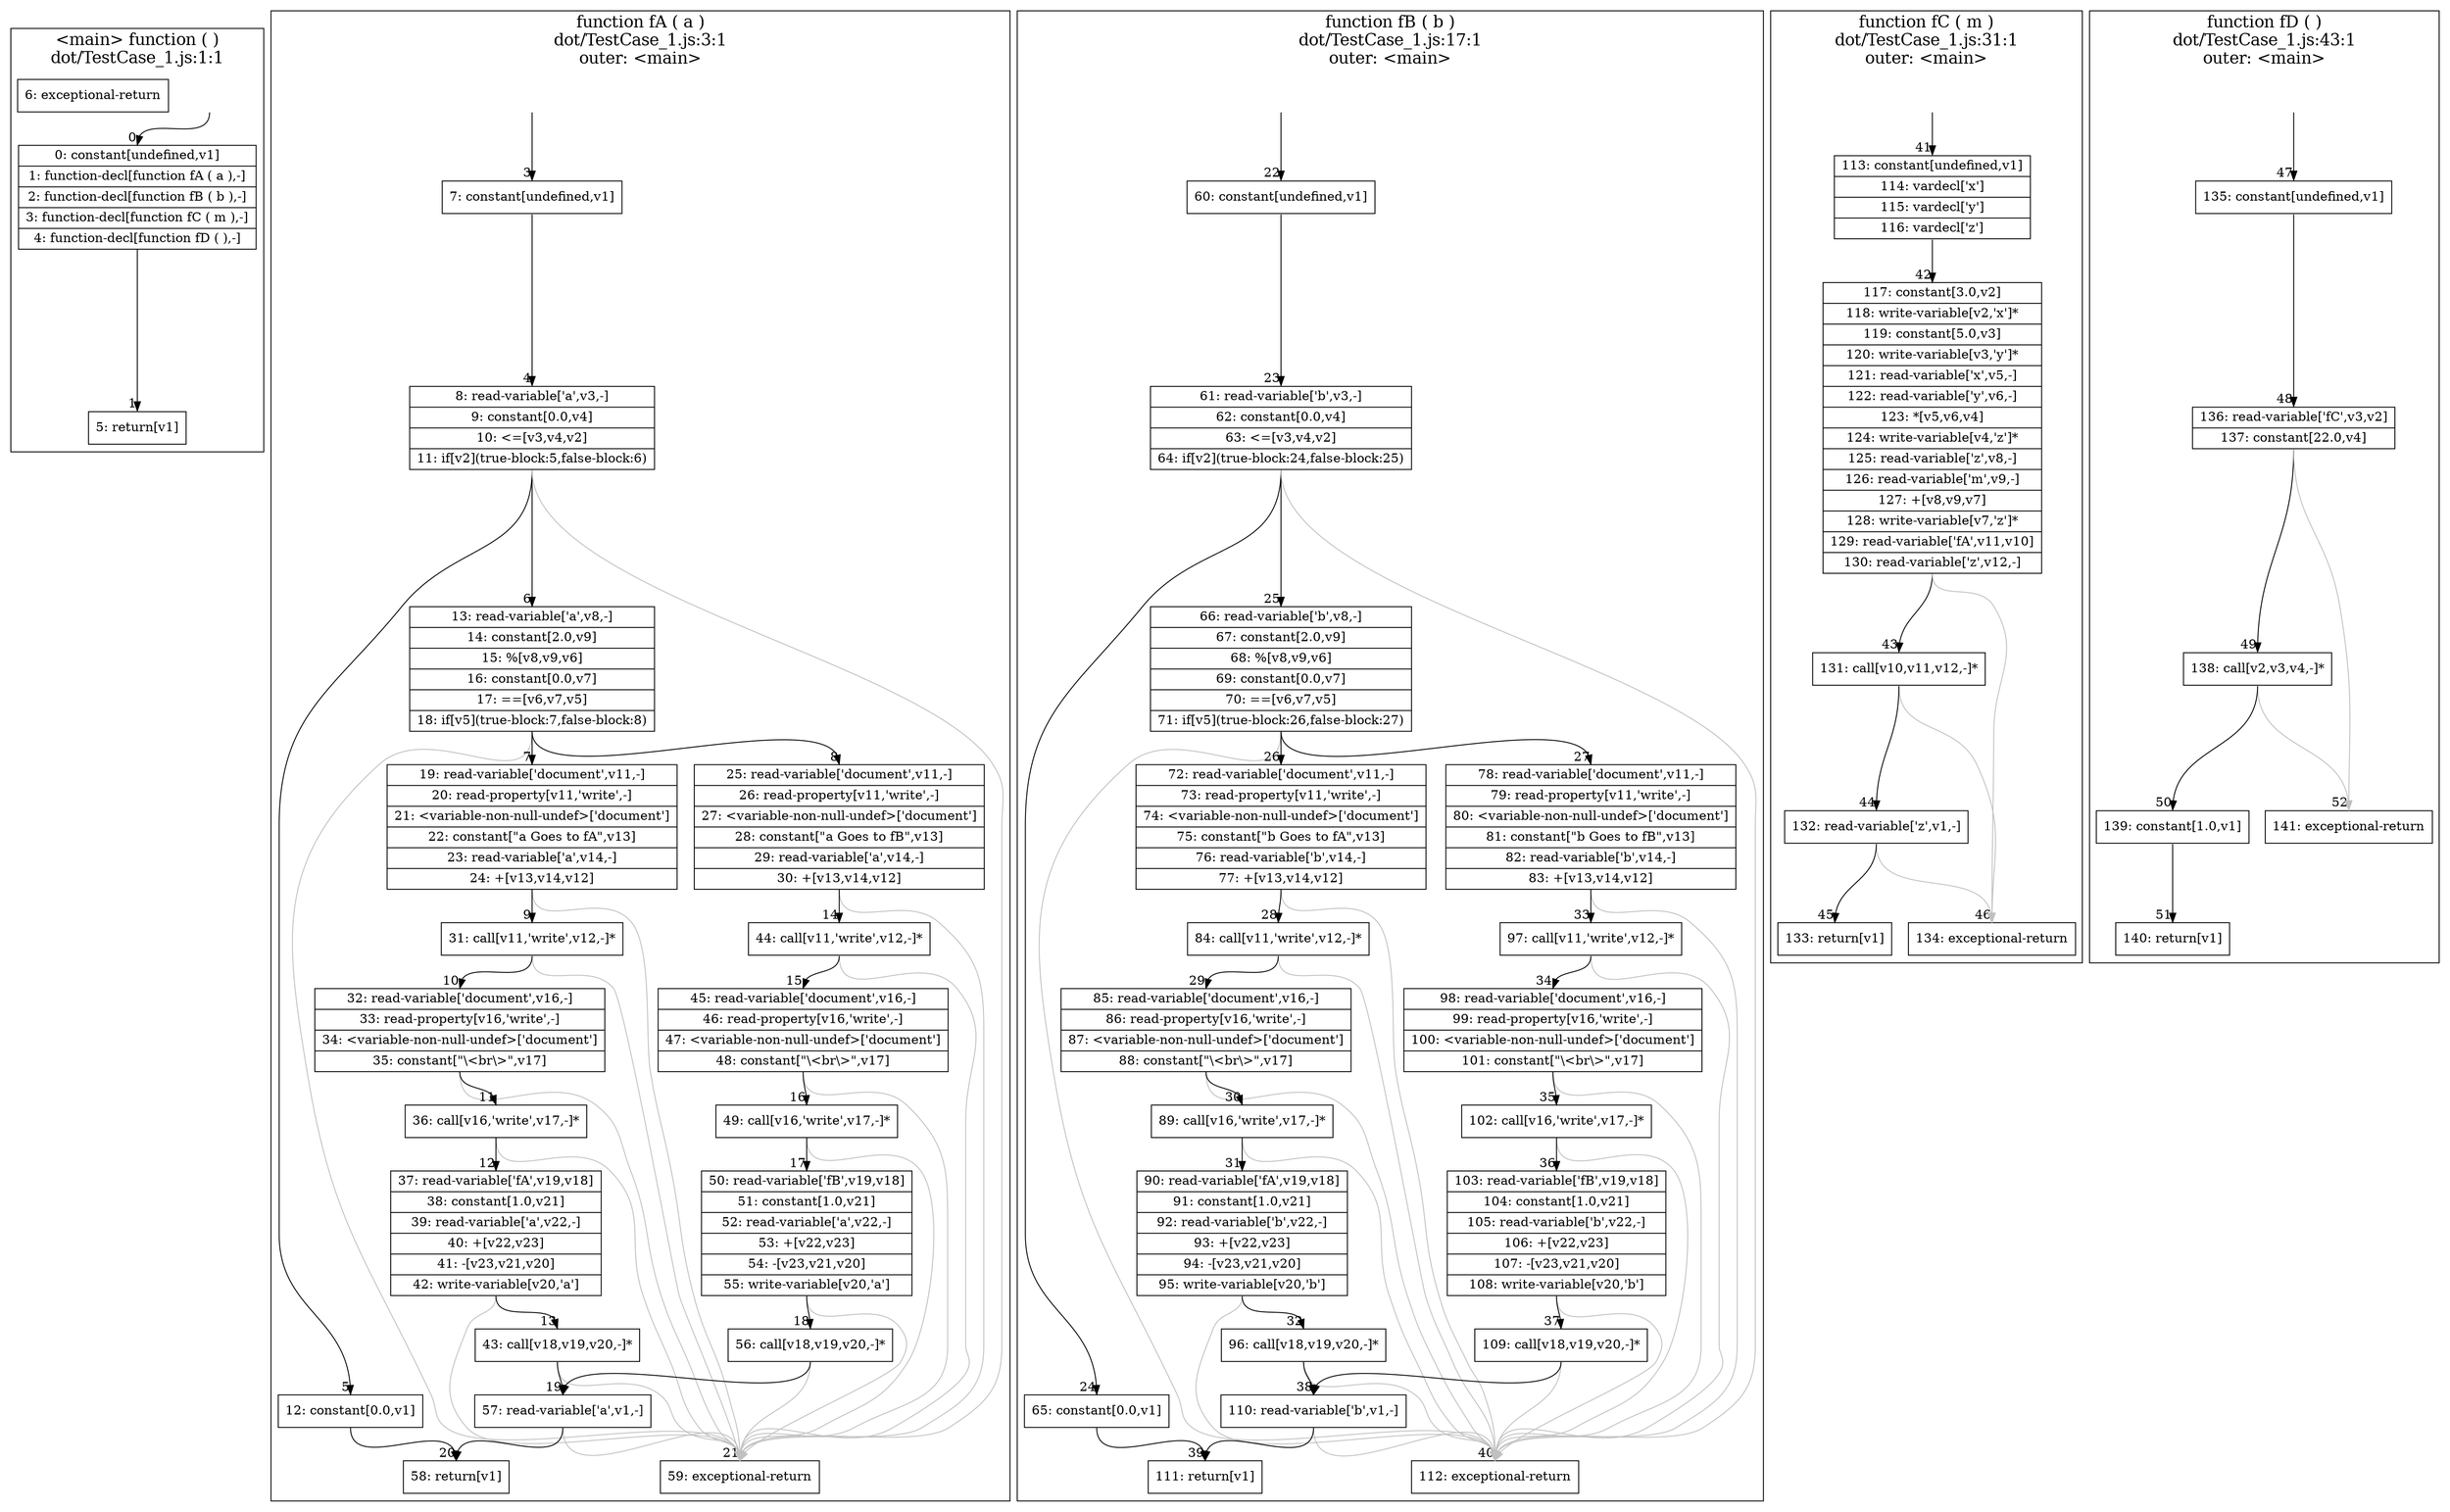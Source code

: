 digraph {
compound=true
subgraph cluster0 {
label="<main> function ( )\ndot/TestCase_1.js:1:1";
labelloc="t";
fontsize=18;
rankdir="TD"
BB_entry0[shape=none,label=""];
BB_entry0 -> BB0 [tailport=s, headport=n, headlabel="    0"]
BB0 [shape=record label="{0: constant[undefined,v1]|1: function-decl[function fA ( a ),-]|2: function-decl[function fB ( b ),-]|3: function-decl[function fC ( m ),-]|4: function-decl[function fD ( ),-]}" ] 
BB0 -> BB1 [tailport=s, headport=n, headlabel="      1"]
BB1 [shape=record label="{5: return[v1]}" ] 
BB2 [shape=record label="{6: exceptional-return}" ] 
}
subgraph cluster1 {
label="function fA ( a )\ndot/TestCase_1.js:3:1\nouter: <main>";
labelloc="t";
fontsize=18;
rankdir="TD"
BB_entry1[shape=none,label=""];
BB_entry1 -> BB3 [tailport=s, headport=n, headlabel="    3"]
BB3 [shape=record label="{7: constant[undefined,v1]}" ] 
BB3 -> BB4 [tailport=s, headport=n, headlabel="      4"]
BB4 [shape=record label="{8: read-variable['a',v3,-]|9: constant[0.0,v4]|10: \<=[v3,v4,v2]|11: if[v2](true-block:5,false-block:6)}" ] 
BB4 -> BB5 [tailport=s, headport=n, headlabel="      5"]
BB4 -> BB6 [tailport=s, headport=n, headlabel="      6"]
BB4 -> BB21 [tailport=s, headport=n, color=gray, headlabel="      21"]
BB5 [shape=record label="{12: constant[0.0,v1]}" ] 
BB5 -> BB20 [tailport=s, headport=n, headlabel="      20"]
BB6 [shape=record label="{13: read-variable['a',v8,-]|14: constant[2.0,v9]|15: %[v8,v9,v6]|16: constant[0.0,v7]|17: ==[v6,v7,v5]|18: if[v5](true-block:7,false-block:8)}" ] 
BB6 -> BB7 [tailport=s, headport=n, headlabel="      7"]
BB6 -> BB8 [tailport=s, headport=n, headlabel="      8"]
BB6 -> BB21 [tailport=s, headport=n, color=gray]
BB7 [shape=record label="{19: read-variable['document',v11,-]|20: read-property[v11,'write',-]|21: \<variable-non-null-undef\>['document']|22: constant[\"a Goes to fA\",v13]|23: read-variable['a',v14,-]|24: +[v13,v14,v12]}" ] 
BB7 -> BB9 [tailport=s, headport=n, headlabel="      9"]
BB7 -> BB21 [tailport=s, headport=n, color=gray]
BB8 [shape=record label="{25: read-variable['document',v11,-]|26: read-property[v11,'write',-]|27: \<variable-non-null-undef\>['document']|28: constant[\"a Goes to fB\",v13]|29: read-variable['a',v14,-]|30: +[v13,v14,v12]}" ] 
BB8 -> BB14 [tailport=s, headport=n, headlabel="      14"]
BB8 -> BB21 [tailport=s, headport=n, color=gray]
BB9 [shape=record label="{31: call[v11,'write',v12,-]*}" ] 
BB9 -> BB10 [tailport=s, headport=n, headlabel="      10"]
BB9 -> BB21 [tailport=s, headport=n, color=gray]
BB10 [shape=record label="{32: read-variable['document',v16,-]|33: read-property[v16,'write',-]|34: \<variable-non-null-undef\>['document']|35: constant[\"\\\<br\\\>\",v17]}" ] 
BB10 -> BB11 [tailport=s, headport=n, headlabel="      11"]
BB10 -> BB21 [tailport=s, headport=n, color=gray]
BB11 [shape=record label="{36: call[v16,'write',v17,-]*}" ] 
BB11 -> BB12 [tailport=s, headport=n, headlabel="      12"]
BB11 -> BB21 [tailport=s, headport=n, color=gray]
BB12 [shape=record label="{37: read-variable['fA',v19,v18]|38: constant[1.0,v21]|39: read-variable['a',v22,-]|40: +[v22,v23]|41: -[v23,v21,v20]|42: write-variable[v20,'a']}" ] 
BB12 -> BB13 [tailport=s, headport=n, headlabel="      13"]
BB12 -> BB21 [tailport=s, headport=n, color=gray]
BB13 [shape=record label="{43: call[v18,v19,v20,-]*}" ] 
BB13 -> BB19 [tailport=s, headport=n, headlabel="      19"]
BB13 -> BB21 [tailport=s, headport=n, color=gray]
BB14 [shape=record label="{44: call[v11,'write',v12,-]*}" ] 
BB14 -> BB15 [tailport=s, headport=n, headlabel="      15"]
BB14 -> BB21 [tailport=s, headport=n, color=gray]
BB15 [shape=record label="{45: read-variable['document',v16,-]|46: read-property[v16,'write',-]|47: \<variable-non-null-undef\>['document']|48: constant[\"\\\<br\\\>\",v17]}" ] 
BB15 -> BB16 [tailport=s, headport=n, headlabel="      16"]
BB15 -> BB21 [tailport=s, headport=n, color=gray]
BB16 [shape=record label="{49: call[v16,'write',v17,-]*}" ] 
BB16 -> BB17 [tailport=s, headport=n, headlabel="      17"]
BB16 -> BB21 [tailport=s, headport=n, color=gray]
BB17 [shape=record label="{50: read-variable['fB',v19,v18]|51: constant[1.0,v21]|52: read-variable['a',v22,-]|53: +[v22,v23]|54: -[v23,v21,v20]|55: write-variable[v20,'a']}" ] 
BB17 -> BB18 [tailport=s, headport=n, headlabel="      18"]
BB17 -> BB21 [tailport=s, headport=n, color=gray]
BB18 [shape=record label="{56: call[v18,v19,v20,-]*}" ] 
BB18 -> BB19 [tailport=s, headport=n]
BB18 -> BB21 [tailport=s, headport=n, color=gray]
BB19 [shape=record label="{57: read-variable['a',v1,-]}" ] 
BB19 -> BB20 [tailport=s, headport=n]
BB19 -> BB21 [tailport=s, headport=n, color=gray]
BB20 [shape=record label="{58: return[v1]}" ] 
BB21 [shape=record label="{59: exceptional-return}" ] 
}
subgraph cluster2 {
label="function fB ( b )\ndot/TestCase_1.js:17:1\nouter: <main>";
labelloc="t";
fontsize=18;
rankdir="TD"
BB_entry2[shape=none,label=""];
BB_entry2 -> BB22 [tailport=s, headport=n, headlabel="    22"]
BB22 [shape=record label="{60: constant[undefined,v1]}" ] 
BB22 -> BB23 [tailport=s, headport=n, headlabel="      23"]
BB23 [shape=record label="{61: read-variable['b',v3,-]|62: constant[0.0,v4]|63: \<=[v3,v4,v2]|64: if[v2](true-block:24,false-block:25)}" ] 
BB23 -> BB24 [tailport=s, headport=n, headlabel="      24"]
BB23 -> BB25 [tailport=s, headport=n, headlabel="      25"]
BB23 -> BB40 [tailport=s, headport=n, color=gray, headlabel="      40"]
BB24 [shape=record label="{65: constant[0.0,v1]}" ] 
BB24 -> BB39 [tailport=s, headport=n, headlabel="      39"]
BB25 [shape=record label="{66: read-variable['b',v8,-]|67: constant[2.0,v9]|68: %[v8,v9,v6]|69: constant[0.0,v7]|70: ==[v6,v7,v5]|71: if[v5](true-block:26,false-block:27)}" ] 
BB25 -> BB26 [tailport=s, headport=n, headlabel="      26"]
BB25 -> BB27 [tailport=s, headport=n, headlabel="      27"]
BB25 -> BB40 [tailport=s, headport=n, color=gray]
BB26 [shape=record label="{72: read-variable['document',v11,-]|73: read-property[v11,'write',-]|74: \<variable-non-null-undef\>['document']|75: constant[\"b Goes to fA\",v13]|76: read-variable['b',v14,-]|77: +[v13,v14,v12]}" ] 
BB26 -> BB28 [tailport=s, headport=n, headlabel="      28"]
BB26 -> BB40 [tailport=s, headport=n, color=gray]
BB27 [shape=record label="{78: read-variable['document',v11,-]|79: read-property[v11,'write',-]|80: \<variable-non-null-undef\>['document']|81: constant[\"b Goes to fB\",v13]|82: read-variable['b',v14,-]|83: +[v13,v14,v12]}" ] 
BB27 -> BB33 [tailport=s, headport=n, headlabel="      33"]
BB27 -> BB40 [tailport=s, headport=n, color=gray]
BB28 [shape=record label="{84: call[v11,'write',v12,-]*}" ] 
BB28 -> BB29 [tailport=s, headport=n, headlabel="      29"]
BB28 -> BB40 [tailport=s, headport=n, color=gray]
BB29 [shape=record label="{85: read-variable['document',v16,-]|86: read-property[v16,'write',-]|87: \<variable-non-null-undef\>['document']|88: constant[\"\\\<br\\\>\",v17]}" ] 
BB29 -> BB30 [tailport=s, headport=n, headlabel="      30"]
BB29 -> BB40 [tailport=s, headport=n, color=gray]
BB30 [shape=record label="{89: call[v16,'write',v17,-]*}" ] 
BB30 -> BB31 [tailport=s, headport=n, headlabel="      31"]
BB30 -> BB40 [tailport=s, headport=n, color=gray]
BB31 [shape=record label="{90: read-variable['fA',v19,v18]|91: constant[1.0,v21]|92: read-variable['b',v22,-]|93: +[v22,v23]|94: -[v23,v21,v20]|95: write-variable[v20,'b']}" ] 
BB31 -> BB32 [tailport=s, headport=n, headlabel="      32"]
BB31 -> BB40 [tailport=s, headport=n, color=gray]
BB32 [shape=record label="{96: call[v18,v19,v20,-]*}" ] 
BB32 -> BB38 [tailport=s, headport=n, headlabel="      38"]
BB32 -> BB40 [tailport=s, headport=n, color=gray]
BB33 [shape=record label="{97: call[v11,'write',v12,-]*}" ] 
BB33 -> BB34 [tailport=s, headport=n, headlabel="      34"]
BB33 -> BB40 [tailport=s, headport=n, color=gray]
BB34 [shape=record label="{98: read-variable['document',v16,-]|99: read-property[v16,'write',-]|100: \<variable-non-null-undef\>['document']|101: constant[\"\\\<br\\\>\",v17]}" ] 
BB34 -> BB35 [tailport=s, headport=n, headlabel="      35"]
BB34 -> BB40 [tailport=s, headport=n, color=gray]
BB35 [shape=record label="{102: call[v16,'write',v17,-]*}" ] 
BB35 -> BB36 [tailport=s, headport=n, headlabel="      36"]
BB35 -> BB40 [tailport=s, headport=n, color=gray]
BB36 [shape=record label="{103: read-variable['fB',v19,v18]|104: constant[1.0,v21]|105: read-variable['b',v22,-]|106: +[v22,v23]|107: -[v23,v21,v20]|108: write-variable[v20,'b']}" ] 
BB36 -> BB37 [tailport=s, headport=n, headlabel="      37"]
BB36 -> BB40 [tailport=s, headport=n, color=gray]
BB37 [shape=record label="{109: call[v18,v19,v20,-]*}" ] 
BB37 -> BB38 [tailport=s, headport=n]
BB37 -> BB40 [tailport=s, headport=n, color=gray]
BB38 [shape=record label="{110: read-variable['b',v1,-]}" ] 
BB38 -> BB39 [tailport=s, headport=n]
BB38 -> BB40 [tailport=s, headport=n, color=gray]
BB39 [shape=record label="{111: return[v1]}" ] 
BB40 [shape=record label="{112: exceptional-return}" ] 
}
subgraph cluster3 {
label="function fC ( m )\ndot/TestCase_1.js:31:1\nouter: <main>";
labelloc="t";
fontsize=18;
rankdir="TD"
BB_entry3[shape=none,label=""];
BB_entry3 -> BB41 [tailport=s, headport=n, headlabel="    41"]
BB41 [shape=record label="{113: constant[undefined,v1]|114: vardecl['x']|115: vardecl['y']|116: vardecl['z']}" ] 
BB41 -> BB42 [tailport=s, headport=n, headlabel="      42"]
BB42 [shape=record label="{117: constant[3.0,v2]|118: write-variable[v2,'x']*|119: constant[5.0,v3]|120: write-variable[v3,'y']*|121: read-variable['x',v5,-]|122: read-variable['y',v6,-]|123: *[v5,v6,v4]|124: write-variable[v4,'z']*|125: read-variable['z',v8,-]|126: read-variable['m',v9,-]|127: +[v8,v9,v7]|128: write-variable[v7,'z']*|129: read-variable['fA',v11,v10]|130: read-variable['z',v12,-]}" ] 
BB42 -> BB43 [tailport=s, headport=n, headlabel="      43"]
BB42 -> BB46 [tailport=s, headport=n, color=gray, headlabel="      46"]
BB43 [shape=record label="{131: call[v10,v11,v12,-]*}" ] 
BB43 -> BB44 [tailport=s, headport=n, headlabel="      44"]
BB43 -> BB46 [tailport=s, headport=n, color=gray]
BB44 [shape=record label="{132: read-variable['z',v1,-]}" ] 
BB44 -> BB45 [tailport=s, headport=n, headlabel="      45"]
BB44 -> BB46 [tailport=s, headport=n, color=gray]
BB45 [shape=record label="{133: return[v1]}" ] 
BB46 [shape=record label="{134: exceptional-return}" ] 
}
subgraph cluster4 {
label="function fD ( )\ndot/TestCase_1.js:43:1\nouter: <main>";
labelloc="t";
fontsize=18;
rankdir="TD"
BB_entry4[shape=none,label=""];
BB_entry4 -> BB47 [tailport=s, headport=n, headlabel="    47"]
BB47 [shape=record label="{135: constant[undefined,v1]}" ] 
BB47 -> BB48 [tailport=s, headport=n, headlabel="      48"]
BB48 [shape=record label="{136: read-variable['fC',v3,v2]|137: constant[22.0,v4]}" ] 
BB48 -> BB49 [tailport=s, headport=n, headlabel="      49"]
BB48 -> BB52 [tailport=s, headport=n, color=gray, headlabel="      52"]
BB49 [shape=record label="{138: call[v2,v3,v4,-]*}" ] 
BB49 -> BB50 [tailport=s, headport=n, headlabel="      50"]
BB49 -> BB52 [tailport=s, headport=n, color=gray]
BB50 [shape=record label="{139: constant[1.0,v1]}" ] 
BB50 -> BB51 [tailport=s, headport=n, headlabel="      51"]
BB51 [shape=record label="{140: return[v1]}" ] 
BB52 [shape=record label="{141: exceptional-return}" ] 
}
}

